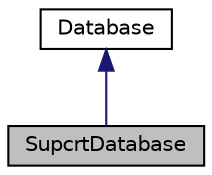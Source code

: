digraph "SupcrtDatabase"
{
 // INTERACTIVE_SVG=YES
 // LATEX_PDF_SIZE
  bgcolor="transparent";
  edge [fontname="Helvetica",fontsize="10",labelfontname="Helvetica",labelfontsize="10"];
  node [fontname="Helvetica",fontsize="10",shape=record];
  Node1 [label="SupcrtDatabase",height=0.2,width=0.4,color="black", fillcolor="grey75", style="filled", fontcolor="black",tooltip="The class used to store and retrieve data of chemical species from SUPCRT databases."];
  Node2 -> Node1 [dir="back",color="midnightblue",fontsize="10",style="solid",fontname="Helvetica"];
  Node2 [label="Database",height=0.2,width=0.4,color="black",URL="$class_reaktoro_1_1_database.html",tooltip="The class used to store and retrieve data of chemical species."];
}
